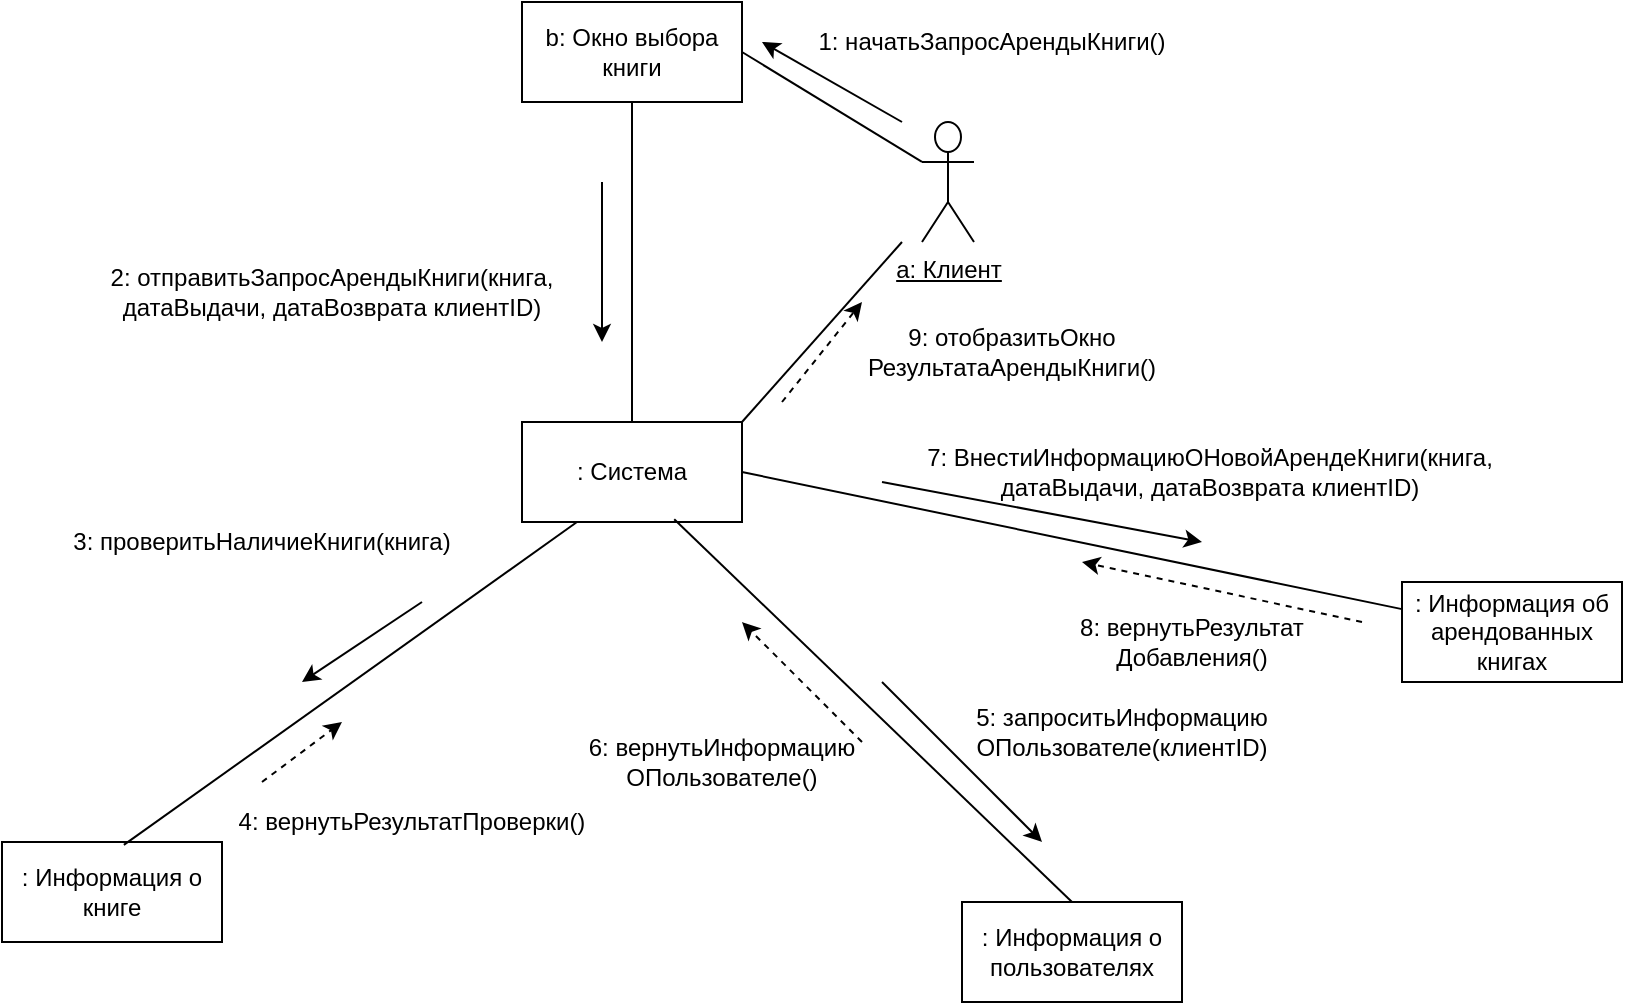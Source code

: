 <mxfile version="24.6.0" type="github">
  <diagram name="Страница — 1" id="NRaaSORDneKMoUdYIwim">
    <mxGraphModel dx="1702" dy="471" grid="1" gridSize="10" guides="1" tooltips="1" connect="1" arrows="1" fold="1" page="1" pageScale="1" pageWidth="827" pageHeight="1169" math="0" shadow="0">
      <root>
        <mxCell id="0" />
        <mxCell id="1" parent="0" />
        <mxCell id="JFJoQbPm6DPrN5ozgigF-1" style="rounded=0;orthogonalLoop=1;jettySize=auto;html=1;exitX=0;exitY=0.333;exitDx=0;exitDy=0;exitPerimeter=0;entryX=1;entryY=0.5;entryDx=0;entryDy=0;endArrow=none;endFill=0;" edge="1" parent="1" source="JFJoQbPm6DPrN5ozgigF-3" target="JFJoQbPm6DPrN5ozgigF-5">
          <mxGeometry relative="1" as="geometry">
            <mxPoint x="499" y="330" as="sourcePoint" />
          </mxGeometry>
        </mxCell>
        <mxCell id="JFJoQbPm6DPrN5ozgigF-2" style="rounded=0;orthogonalLoop=1;jettySize=auto;html=1;endArrow=none;endFill=0;entryX=1;entryY=0;entryDx=0;entryDy=0;" edge="1" parent="1" target="JFJoQbPm6DPrN5ozgigF-6">
          <mxGeometry relative="1" as="geometry">
            <mxPoint x="410" y="250" as="sourcePoint" />
            <mxPoint x="740" y="270" as="targetPoint" />
          </mxGeometry>
        </mxCell>
        <mxCell id="JFJoQbPm6DPrN5ozgigF-3" value="&lt;u&gt;a: Клиент&lt;/u&gt;" style="shape=umlActor;verticalLabelPosition=bottom;verticalAlign=top;html=1;outlineConnect=0;" vertex="1" parent="1">
          <mxGeometry x="420" y="190" width="26" height="60" as="geometry" />
        </mxCell>
        <mxCell id="JFJoQbPm6DPrN5ozgigF-4" style="rounded=0;orthogonalLoop=1;jettySize=auto;html=1;entryX=0.5;entryY=0;entryDx=0;entryDy=0;endArrow=none;endFill=0;" edge="1" parent="1" source="JFJoQbPm6DPrN5ozgigF-5" target="JFJoQbPm6DPrN5ozgigF-6">
          <mxGeometry relative="1" as="geometry" />
        </mxCell>
        <mxCell id="JFJoQbPm6DPrN5ozgigF-5" value="b: Окно выбора книги" style="html=1;whiteSpace=wrap;" vertex="1" parent="1">
          <mxGeometry x="220" y="130" width="110" height="50" as="geometry" />
        </mxCell>
        <mxCell id="JFJoQbPm6DPrN5ozgigF-6" value=": Система" style="html=1;whiteSpace=wrap;" vertex="1" parent="1">
          <mxGeometry x="220" y="340" width="110" height="50" as="geometry" />
        </mxCell>
        <mxCell id="JFJoQbPm6DPrN5ozgigF-9" style="rounded=0;orthogonalLoop=1;jettySize=auto;html=1;entryX=1;entryY=0.5;entryDx=0;entryDy=0;endArrow=none;endFill=0;" edge="1" parent="1" source="JFJoQbPm6DPrN5ozgigF-10" target="JFJoQbPm6DPrN5ozgigF-6">
          <mxGeometry relative="1" as="geometry" />
        </mxCell>
        <mxCell id="JFJoQbPm6DPrN5ozgigF-10" value=": Информация об арендованных книгах" style="html=1;whiteSpace=wrap;" vertex="1" parent="1">
          <mxGeometry x="660" y="420" width="110" height="50" as="geometry" />
        </mxCell>
        <mxCell id="JFJoQbPm6DPrN5ozgigF-12" value="" style="endArrow=classic;html=1;rounded=0;" edge="1" parent="1">
          <mxGeometry width="50" height="50" relative="1" as="geometry">
            <mxPoint x="260" y="220" as="sourcePoint" />
            <mxPoint x="260" y="300" as="targetPoint" />
          </mxGeometry>
        </mxCell>
        <mxCell id="JFJoQbPm6DPrN5ozgigF-14" value="" style="endArrow=classic;html=1;rounded=0;" edge="1" parent="1">
          <mxGeometry width="50" height="50" relative="1" as="geometry">
            <mxPoint x="400" y="370" as="sourcePoint" />
            <mxPoint x="560" y="400" as="targetPoint" />
          </mxGeometry>
        </mxCell>
        <mxCell id="JFJoQbPm6DPrN5ozgigF-15" value="" style="endArrow=classic;html=1;rounded=0;" edge="1" parent="1">
          <mxGeometry width="50" height="50" relative="1" as="geometry">
            <mxPoint x="410" y="190" as="sourcePoint" />
            <mxPoint x="340" y="150" as="targetPoint" />
          </mxGeometry>
        </mxCell>
        <mxCell id="JFJoQbPm6DPrN5ozgigF-16" value="" style="endArrow=classic;html=1;rounded=0;dashed=1;" edge="1" parent="1">
          <mxGeometry width="50" height="50" relative="1" as="geometry">
            <mxPoint x="90" y="520" as="sourcePoint" />
            <mxPoint x="130" y="490" as="targetPoint" />
          </mxGeometry>
        </mxCell>
        <mxCell id="JFJoQbPm6DPrN5ozgigF-17" value="1: начатьЗапросАрендыКниги()" style="text;html=1;align=center;verticalAlign=middle;whiteSpace=wrap;rounded=0;" vertex="1" parent="1">
          <mxGeometry x="360" y="140" width="190" height="20" as="geometry" />
        </mxCell>
        <mxCell id="JFJoQbPm6DPrN5ozgigF-19" value="2: отправитьЗапросАрендыКниги&lt;span style=&quot;background-color: initial;&quot;&gt;(книга, датаВыдачи, датаВозврата клиентID)&lt;/span&gt;" style="text;html=1;align=center;verticalAlign=middle;whiteSpace=wrap;rounded=0;" vertex="1" parent="1">
          <mxGeometry y="260" width="250" height="30" as="geometry" />
        </mxCell>
        <mxCell id="JFJoQbPm6DPrN5ozgigF-20" value="5: запроситьИнформацию&lt;div&gt;ОПользователе&lt;span style=&quot;background-color: initial;&quot;&gt;(клиентID)&lt;/span&gt;&lt;/div&gt;" style="text;html=1;align=center;verticalAlign=middle;whiteSpace=wrap;rounded=0;" vertex="1" parent="1">
          <mxGeometry x="440" y="480" width="160" height="30" as="geometry" />
        </mxCell>
        <mxCell id="JFJoQbPm6DPrN5ozgigF-24" value=": Информация о пользователях" style="html=1;whiteSpace=wrap;" vertex="1" parent="1">
          <mxGeometry x="440" y="580" width="110" height="50" as="geometry" />
        </mxCell>
        <mxCell id="JFJoQbPm6DPrN5ozgigF-25" value=": Информация о книге" style="html=1;whiteSpace=wrap;" vertex="1" parent="1">
          <mxGeometry x="-40" y="550" width="110" height="50" as="geometry" />
        </mxCell>
        <mxCell id="JFJoQbPm6DPrN5ozgigF-27" style="rounded=0;orthogonalLoop=1;jettySize=auto;html=1;entryX=0.554;entryY=0.029;entryDx=0;entryDy=0;endArrow=none;endFill=0;exitX=0.25;exitY=1;exitDx=0;exitDy=0;entryPerimeter=0;" edge="1" parent="1" source="JFJoQbPm6DPrN5ozgigF-6" target="JFJoQbPm6DPrN5ozgigF-25">
          <mxGeometry relative="1" as="geometry">
            <mxPoint x="150" y="310" as="sourcePoint" />
            <mxPoint x="150" y="470" as="targetPoint" />
          </mxGeometry>
        </mxCell>
        <mxCell id="JFJoQbPm6DPrN5ozgigF-28" style="rounded=0;orthogonalLoop=1;jettySize=auto;html=1;entryX=0.5;entryY=0;entryDx=0;entryDy=0;endArrow=none;endFill=0;exitX=0.692;exitY=0.973;exitDx=0;exitDy=0;exitPerimeter=0;" edge="1" parent="1" source="JFJoQbPm6DPrN5ozgigF-6" target="JFJoQbPm6DPrN5ozgigF-24">
          <mxGeometry relative="1" as="geometry">
            <mxPoint x="317" y="409" as="sourcePoint" />
            <mxPoint x="210" y="490" as="targetPoint" />
          </mxGeometry>
        </mxCell>
        <mxCell id="JFJoQbPm6DPrN5ozgigF-29" value="" style="endArrow=classic;html=1;rounded=0;" edge="1" parent="1">
          <mxGeometry width="50" height="50" relative="1" as="geometry">
            <mxPoint x="170" y="430" as="sourcePoint" />
            <mxPoint x="110" y="470" as="targetPoint" />
          </mxGeometry>
        </mxCell>
        <mxCell id="JFJoQbPm6DPrN5ozgigF-30" value="3: проверитьНаличиеКниги(книга)" style="text;html=1;align=center;verticalAlign=middle;whiteSpace=wrap;rounded=0;" vertex="1" parent="1">
          <mxGeometry x="-10" y="390" width="200" height="20" as="geometry" />
        </mxCell>
        <mxCell id="JFJoQbPm6DPrN5ozgigF-31" value="4: вернутьРезультатПроверки()" style="text;html=1;align=center;verticalAlign=middle;whiteSpace=wrap;rounded=0;" vertex="1" parent="1">
          <mxGeometry x="60" y="530" width="210" height="20" as="geometry" />
        </mxCell>
        <mxCell id="JFJoQbPm6DPrN5ozgigF-32" value="" style="endArrow=classic;html=1;rounded=0;" edge="1" parent="1">
          <mxGeometry width="50" height="50" relative="1" as="geometry">
            <mxPoint x="400" y="470" as="sourcePoint" />
            <mxPoint x="480" y="550" as="targetPoint" />
          </mxGeometry>
        </mxCell>
        <mxCell id="JFJoQbPm6DPrN5ozgigF-34" value="" style="endArrow=classic;html=1;rounded=0;dashed=1;" edge="1" parent="1">
          <mxGeometry width="50" height="50" relative="1" as="geometry">
            <mxPoint x="390" y="500" as="sourcePoint" />
            <mxPoint x="330" y="440" as="targetPoint" />
          </mxGeometry>
        </mxCell>
        <mxCell id="JFJoQbPm6DPrN5ozgigF-35" value="6: вернутьИнформацию&lt;div&gt;ОПользователе&lt;span style=&quot;background-color: initial;&quot;&gt;()&lt;/span&gt;&lt;/div&gt;" style="text;html=1;align=center;verticalAlign=middle;whiteSpace=wrap;rounded=0;" vertex="1" parent="1">
          <mxGeometry x="250" y="500" width="140" height="20" as="geometry" />
        </mxCell>
        <mxCell id="JFJoQbPm6DPrN5ozgigF-36" value="7: ВнестиИнформациюО&lt;span style=&quot;background-color: initial;&quot;&gt;НовойАрендеКниги&lt;/span&gt;&lt;span style=&quot;background-color: initial;&quot;&gt;(&lt;/span&gt;&lt;span style=&quot;background-color: initial;&quot;&gt;книга, датаВыдачи, датаВозврата клиентID&lt;/span&gt;&lt;span style=&quot;background-color: initial;&quot;&gt;)&lt;/span&gt;" style="text;html=1;align=center;verticalAlign=middle;whiteSpace=wrap;rounded=0;" vertex="1" parent="1">
          <mxGeometry x="414" y="350" width="300" height="30" as="geometry" />
        </mxCell>
        <mxCell id="JFJoQbPm6DPrN5ozgigF-37" value="" style="endArrow=classic;html=1;rounded=0;dashed=1;" edge="1" parent="1">
          <mxGeometry width="50" height="50" relative="1" as="geometry">
            <mxPoint x="640" y="440" as="sourcePoint" />
            <mxPoint x="500" y="410" as="targetPoint" />
          </mxGeometry>
        </mxCell>
        <mxCell id="JFJoQbPm6DPrN5ozgigF-38" value="8: вернутьРезультат&lt;div&gt;Добавления&lt;span style=&quot;background-color: initial;&quot;&gt;()&lt;/span&gt;&lt;/div&gt;" style="text;html=1;align=center;verticalAlign=middle;whiteSpace=wrap;rounded=0;" vertex="1" parent="1">
          <mxGeometry x="490" y="440" width="130" height="20" as="geometry" />
        </mxCell>
        <mxCell id="JFJoQbPm6DPrN5ozgigF-40" value="" style="endArrow=classic;html=1;rounded=0;dashed=1;" edge="1" parent="1">
          <mxGeometry width="50" height="50" relative="1" as="geometry">
            <mxPoint x="350" y="330" as="sourcePoint" />
            <mxPoint x="390" y="280" as="targetPoint" />
          </mxGeometry>
        </mxCell>
        <mxCell id="JFJoQbPm6DPrN5ozgigF-41" value="9: отобразитьОкно&lt;div&gt;РезультатаАрендыКниги()&lt;/div&gt;" style="text;html=1;align=center;verticalAlign=middle;whiteSpace=wrap;rounded=0;" vertex="1" parent="1">
          <mxGeometry x="370" y="290" width="190" height="30" as="geometry" />
        </mxCell>
      </root>
    </mxGraphModel>
  </diagram>
</mxfile>
